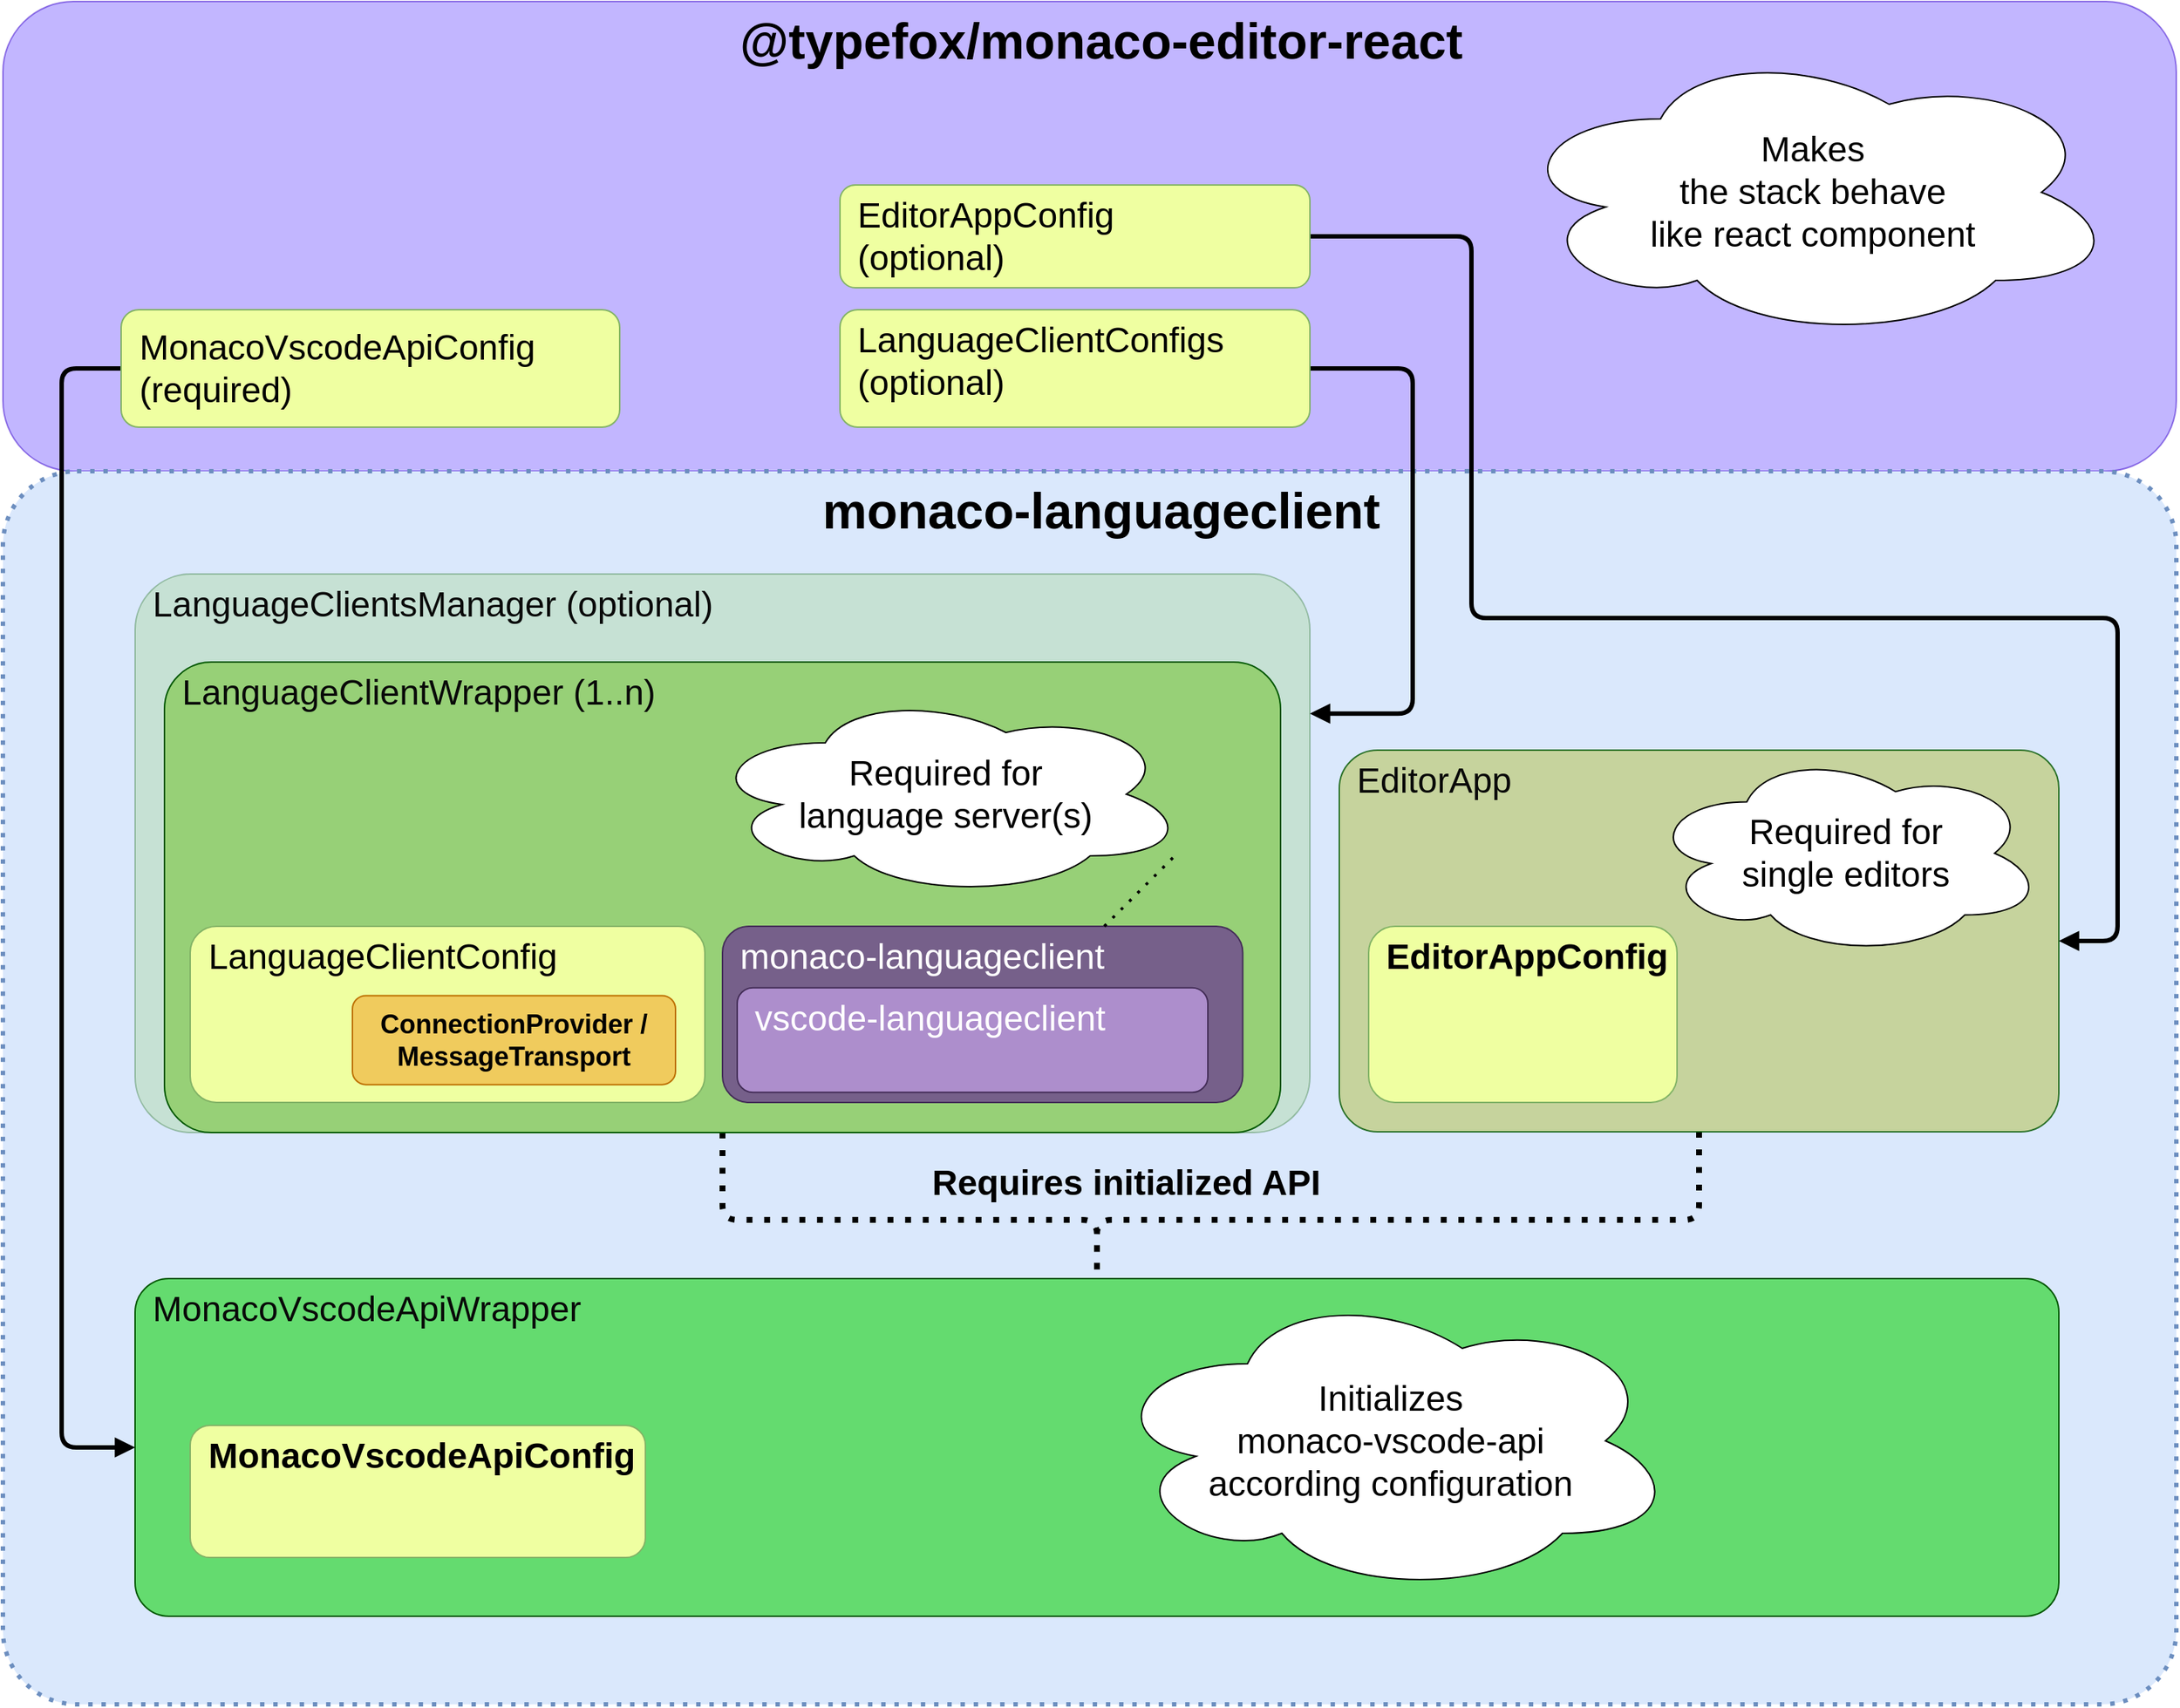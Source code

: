 <mxfile version="28.1.2">
  <diagram name="Page-1" id="97916047-d0de-89f5-080d-49f4d83e522f">
    <mxGraphModel dx="4126.5" dy="4427.5" grid="1" gridSize="10" guides="1" tooltips="1" connect="1" arrows="1" fold="1" page="1" pageScale="1.5" pageWidth="1169" pageHeight="827" background="none" math="0" shadow="0">
      <root>
        <mxCell id="0" />
        <mxCell id="1" parent="0" />
        <mxCell id="k4CSAVVTnt-oedxpcEqQ-97" value="&lt;font&gt;@typefox/monaco-editor-react&lt;/font&gt;" style="rounded=1;whiteSpace=wrap;html=1;fillColor=#866EFF;strokeColor=#3700CC;fontColor=light-dark(#000000, #121212);verticalAlign=top;opacity=50;movable=1;resizable=1;rotatable=1;deletable=1;editable=1;locked=0;connectable=1;fontStyle=1;fontSize=34;align=center;spacingLeft=16;" parent="1" vertex="1">
          <mxGeometry x="-80" y="-360" width="1480" height="320" as="geometry" />
        </mxCell>
        <mxCell id="_uGb1KgNCc7sdFown7Vx-18" value="&lt;font style=&quot;font-size: 24px;&quot;&gt;LanguageClientWrapper (1..n)&lt;/font&gt;" style="rounded=1;html=1;fillColor=light-dark(#97D077,#80CC80);strokeColor=#005700;fontColor=#ffffff;verticalAlign=top;arcSize=10;whiteSpace=wrap;align=left;spacingLeft=10;" parent="1" vertex="1">
          <mxGeometry x="20" y="80" width="780" height="330.5" as="geometry" />
        </mxCell>
        <mxCell id="k4CSAVVTnt-oedxpcEqQ-55" value="&lt;b&gt;&lt;font style=&quot;font-size: 34px;&quot;&gt;monaco-language&lt;span style=&quot;background-color: initial;&quot;&gt;client&lt;/span&gt;&lt;/font&gt;&lt;/b&gt;" style="rounded=1;whiteSpace=wrap;html=1;verticalAlign=top;fontSize=24;fillColor=#dae8fc;strokeColor=#6c8ebf;dashed=1;dashPattern=1 2;strokeWidth=3;arcSize=6;align=center;spacingLeft=16;" parent="1" vertex="1">
          <mxGeometry x="-80" y="-40" width="1480" height="840" as="geometry" />
        </mxCell>
        <mxCell id="_uGb1KgNCc7sdFown7Vx-17" value="&lt;font style=&quot;font-size: 24px;&quot;&gt;LanguageClientsManager (optional)&lt;/font&gt;" style="rounded=1;html=1;fillColor=light-dark(#97D077,#80CC80);strokeColor=#005700;fontColor=#090909;verticalAlign=top;arcSize=10;whiteSpace=wrap;align=left;spacingLeft=10;opacity=30;" parent="1" vertex="1">
          <mxGeometry x="10" y="30" width="800" height="380.5" as="geometry" />
        </mxCell>
        <mxCell id="_uGb1KgNCc7sdFown7Vx-46" style="edgeStyle=orthogonalEdgeStyle;rounded=1;orthogonalLoop=1;jettySize=auto;html=1;entryX=0.5;entryY=0;entryDx=0;entryDy=0;exitX=0.5;exitY=1;exitDx=0;exitDy=0;strokeWidth=4;dashed=1;dashPattern=1 2;endArrow=none;endFill=0;curved=0;" parent="1" source="_uGb1KgNCc7sdFown7Vx-14" target="k4CSAVVTnt-oedxpcEqQ-79" edge="1">
          <mxGeometry relative="1" as="geometry">
            <Array as="points">
              <mxPoint x="410" y="470" />
              <mxPoint x="665" y="470" />
            </Array>
          </mxGeometry>
        </mxCell>
        <mxCell id="_uGb1KgNCc7sdFown7Vx-14" value="&lt;font style=&quot;font-size: 24px;&quot;&gt;LanguageClientWrapper (1..n)&lt;/font&gt;" style="rounded=1;html=1;fillColor=light-dark(#97D077,#80CC80);strokeColor=#005700;fontColor=#090909;verticalAlign=top;arcSize=10;whiteSpace=wrap;align=left;spacingLeft=10;" parent="1" vertex="1">
          <mxGeometry x="30" y="90" width="760" height="320.5" as="geometry" />
        </mxCell>
        <mxCell id="k4CSAVVTnt-oedxpcEqQ-79" value="&lt;font style=&quot;font-size: 24px;&quot;&gt;MonacoVscodeApiWrapper&lt;/font&gt;" style="rounded=1;html=1;fillColor=#64DB6F;strokeColor=#005700;fontColor=#090909;verticalAlign=top;arcSize=10;whiteSpace=wrap;align=left;spacingLeft=10;" parent="1" vertex="1">
          <mxGeometry x="10" y="510" width="1310" height="230" as="geometry" />
        </mxCell>
        <mxCell id="k4CSAVVTnt-oedxpcEqQ-89" value="&lt;font&gt;&lt;b&gt;MonacoVscodeApiConfig&lt;/b&gt;&lt;/font&gt;" style="rounded=1;whiteSpace=wrap;html=1;fillColor=#EFFFA1;strokeColor=#82b366;fontSize=24;verticalAlign=top;align=left;spacingLeft=10;" parent="1" vertex="1">
          <mxGeometry x="47.5" y="610" width="310" height="90" as="geometry" />
        </mxCell>
        <mxCell id="_uGb1KgNCc7sdFown7Vx-10" value="&lt;div&gt;Initializes&lt;/div&gt;&lt;div&gt;monaco-vscode-api&lt;/div&gt;&lt;div&gt;according configuration&lt;/div&gt;" style="ellipse;shape=cloud;whiteSpace=wrap;html=1;fontSize=24;" parent="1" vertex="1">
          <mxGeometry x="670" y="515.5" width="390" height="210" as="geometry" />
        </mxCell>
        <mxCell id="_uGb1KgNCc7sdFown7Vx-44" style="edgeStyle=orthogonalEdgeStyle;rounded=1;orthogonalLoop=1;jettySize=auto;html=1;exitX=0.5;exitY=1;exitDx=0;exitDy=0;strokeWidth=4;dashed=1;dashPattern=1 2;entryX=0.5;entryY=0;entryDx=0;entryDy=0;endArrow=none;endFill=0;curved=0;" parent="1" source="_uGb1KgNCc7sdFown7Vx-43" target="k4CSAVVTnt-oedxpcEqQ-79" edge="1">
          <mxGeometry relative="1" as="geometry">
            <Array as="points">
              <mxPoint x="1075" y="470" />
              <mxPoint x="665" y="470" />
            </Array>
            <mxPoint x="1340" y="660" as="targetPoint" />
          </mxGeometry>
        </mxCell>
        <mxCell id="_uGb1KgNCc7sdFown7Vx-43" value="&lt;font style=&quot;font-size: 24px;&quot;&gt;EditorApp&lt;/font&gt;" style="rounded=1;html=1;fillColor=#C2CF86;strokeColor=#005700;fontColor=#090909;verticalAlign=top;arcSize=10;whiteSpace=wrap;align=left;spacingLeft=10;opacity=80;" parent="1" vertex="1">
          <mxGeometry x="830" y="150" width="490" height="260" as="geometry" />
        </mxCell>
        <mxCell id="_uGb1KgNCc7sdFown7Vx-49" value="Required&amp;nbsp;&lt;span style=&quot;background-color: transparent; color: light-dark(rgb(0, 0, 0), rgb(255, 255, 255));&quot;&gt;for&lt;/span&gt;&lt;div&gt;single editors&lt;/div&gt;" style="ellipse;shape=cloud;whiteSpace=wrap;html=1;fontSize=24;" parent="1" vertex="1">
          <mxGeometry x="1040" y="150.25" width="270" height="140" as="geometry" />
        </mxCell>
        <mxCell id="_uGb1KgNCc7sdFown7Vx-50" value="&lt;b&gt;EditorAppConfig&lt;/b&gt;" style="rounded=1;whiteSpace=wrap;html=1;fillColor=#EFFFA1;strokeColor=#82b366;fontSize=24;align=left;verticalAlign=top;spacingLeft=10;" parent="1" vertex="1">
          <mxGeometry x="850" y="270" width="210" height="120" as="geometry" />
        </mxCell>
        <mxCell id="Q1zuOhS-M8KEH4ONO73u-8" value="Required&amp;nbsp;&lt;span style=&quot;background-color: transparent; color: light-dark(rgb(0, 0, 0), rgb(255, 255, 255));&quot;&gt;for&lt;/span&gt;&lt;div&gt;language s&lt;span style=&quot;background-color: transparent; color: light-dark(rgb(0, 0, 0), rgb(255, 255, 255));&quot;&gt;erver(s)&lt;/span&gt;&lt;/div&gt;" style="ellipse;shape=cloud;whiteSpace=wrap;html=1;fontSize=24;" parent="1" vertex="1">
          <mxGeometry x="398" y="110" width="328" height="140" as="geometry" />
        </mxCell>
        <mxCell id="Q1zuOhS-M8KEH4ONO73u-9" value="monaco-languageclient" style="rounded=1;whiteSpace=wrap;html=1;verticalAlign=top;fontSize=24;fillColor=#76608a;strokeColor=#432D57;fontColor=#ffffff;align=left;spacingLeft=10;" parent="1" vertex="1">
          <mxGeometry x="410" y="270" width="354.25" height="120" as="geometry" />
        </mxCell>
        <mxCell id="Q1zuOhS-M8KEH4ONO73u-10" value="vscode-languageclient" style="rounded=1;whiteSpace=wrap;html=1;verticalAlign=top;fontSize=24;fillColor=#AD8ECC;strokeColor=#432D57;fontColor=#ffffff;align=left;spacingLeft=10;" parent="1" vertex="1">
          <mxGeometry x="420" y="311.88" width="320.5" height="71.25" as="geometry" />
        </mxCell>
        <mxCell id="7y8CWc6Fthe4Xidu5eib-6" style="edgeStyle=orthogonalEdgeStyle;rounded=1;orthogonalLoop=1;jettySize=auto;html=1;entryX=1;entryY=0.5;entryDx=0;entryDy=0;strokeWidth=3;endArrow=block;endFill=1;curved=0;" edge="1" parent="1" source="Q1zuOhS-M8KEH4ONO73u-1" target="_uGb1KgNCc7sdFown7Vx-43">
          <mxGeometry relative="1" as="geometry">
            <Array as="points">
              <mxPoint x="920" y="-200" />
              <mxPoint x="920" y="60" />
              <mxPoint x="1360" y="60" />
              <mxPoint x="1360" y="280" />
            </Array>
          </mxGeometry>
        </mxCell>
        <mxCell id="Q1zuOhS-M8KEH4ONO73u-1" value="EditorAppConfig&lt;div&gt;(optional)&lt;/div&gt;" style="rounded=1;whiteSpace=wrap;html=1;fillColor=#EFFFA1;strokeColor=#82b366;fontSize=24;align=left;verticalAlign=middle;spacingLeft=10;" parent="1" vertex="1">
          <mxGeometry x="490" y="-235" width="320" height="70" as="geometry" />
        </mxCell>
        <mxCell id="7y8CWc6Fthe4Xidu5eib-3" style="edgeStyle=orthogonalEdgeStyle;rounded=1;orthogonalLoop=1;jettySize=auto;html=1;entryX=0;entryY=0.5;entryDx=0;entryDy=0;strokeWidth=3;endArrow=block;endFill=1;exitX=0;exitY=0.5;exitDx=0;exitDy=0;curved=0;" edge="1" parent="1" source="Q1zuOhS-M8KEH4ONO73u-19" target="k4CSAVVTnt-oedxpcEqQ-79">
          <mxGeometry relative="1" as="geometry">
            <Array as="points">
              <mxPoint x="-40" y="-110" />
              <mxPoint x="-40" y="625" />
            </Array>
          </mxGeometry>
        </mxCell>
        <mxCell id="Q1zuOhS-M8KEH4ONO73u-19" value="&lt;font&gt;MonacoVscodeApiConfig&lt;/font&gt;&lt;div&gt;&lt;font&gt;(required)&lt;/font&gt;&lt;/div&gt;" style="rounded=1;whiteSpace=wrap;html=1;fillColor=#EFFFA1;strokeColor=#82b366;fontSize=24;verticalAlign=middle;align=left;spacingLeft=10;" parent="1" vertex="1">
          <mxGeometry x="0.5" y="-150" width="339.5" height="80" as="geometry" />
        </mxCell>
        <mxCell id="Q1zuOhS-M8KEH4ONO73u-25" value="&lt;span style=&quot;text-wrap-mode: nowrap;&quot;&gt;Makes&lt;/span&gt;&lt;div&gt;&lt;span style=&quot;text-wrap-mode: nowrap;&quot;&gt;the stack behave&lt;/span&gt;&lt;/div&gt;&lt;div&gt;&lt;span style=&quot;text-wrap-mode: nowrap;&quot;&gt;like react&amp;nbsp;&lt;/span&gt;&lt;span style=&quot;text-wrap-mode: nowrap; background-color: transparent; color: light-dark(rgb(0, 0, 0), rgb(255, 255, 255));&quot;&gt;component&lt;/span&gt;&lt;/div&gt;" style="ellipse;shape=cloud;whiteSpace=wrap;html=1;fontSize=24;" parent="1" vertex="1">
          <mxGeometry x="945" y="-330" width="415" height="200" as="geometry" />
        </mxCell>
        <mxCell id="_uGb1KgNCc7sdFown7Vx-16" value="&lt;font&gt;LanguageClientConfig&lt;/font&gt;" style="rounded=1;whiteSpace=wrap;html=1;fillColor=#EFFFA1;strokeColor=#82b366;fontSize=24;align=left;verticalAlign=top;spacingLeft=10;" parent="1" vertex="1">
          <mxGeometry x="47.5" y="270" width="350.5" height="120" as="geometry" />
        </mxCell>
        <mxCell id="lx0kfDIMt9VH3zf3OL-N-7" value="&lt;div style=&quot;color: rgb(0, 0, 0); font-size: 18px;&quot;&gt;&lt;b&gt;Connection&lt;span style=&quot;background-color: initial;&quot;&gt;Provider&amp;nbsp;&lt;/span&gt;&lt;span style=&quot;background-color: transparent;&quot;&gt;/&lt;/span&gt;&lt;/b&gt;&lt;/div&gt;&lt;div style=&quot;color: rgb(0, 0, 0); font-size: 18px;&quot;&gt;&lt;b&gt;&lt;span style=&quot;background-color: transparent;&quot;&gt;Message&lt;/span&gt;&lt;span style=&quot;background-color: initial;&quot;&gt;Transport&lt;/span&gt;&lt;/b&gt;&lt;/div&gt;" style="rounded=1;whiteSpace=wrap;html=1;fillColor=#F0CB5D;fontColor=#000000;strokeColor=#BD7000;fontSize=18;" parent="1" vertex="1">
          <mxGeometry x="158" y="317.19" width="220" height="60.63" as="geometry" />
        </mxCell>
        <mxCell id="7y8CWc6Fthe4Xidu5eib-4" style="edgeStyle=orthogonalEdgeStyle;rounded=1;orthogonalLoop=1;jettySize=auto;html=1;entryX=1;entryY=0.25;entryDx=0;entryDy=0;endArrow=block;endFill=1;strokeWidth=3;exitX=1;exitY=0.5;exitDx=0;exitDy=0;curved=0;" edge="1" parent="1" source="Q1zuOhS-M8KEH4ONO73u-17" target="_uGb1KgNCc7sdFown7Vx-17">
          <mxGeometry relative="1" as="geometry">
            <Array as="points">
              <mxPoint x="880" y="-110" />
              <mxPoint x="880" y="125" />
            </Array>
          </mxGeometry>
        </mxCell>
        <mxCell id="Q1zuOhS-M8KEH4ONO73u-17" value="&lt;font&gt;LanguageClientConfigs&lt;/font&gt;&lt;div&gt;&lt;font&gt;(optional)&lt;/font&gt;&lt;/div&gt;" style="rounded=1;whiteSpace=wrap;html=1;fillColor=#EFFFA1;strokeColor=#82b366;fontSize=24;align=left;verticalAlign=top;spacingLeft=10;" parent="1" vertex="1">
          <mxGeometry x="490" y="-150" width="320" height="80" as="geometry" />
        </mxCell>
        <mxCell id="7y8CWc6Fthe4Xidu5eib-1" value="&lt;font style=&quot;font-size: 24px;&quot;&gt;&lt;b style=&quot;&quot;&gt;Requires initialized API&lt;/b&gt;&lt;/font&gt;" style="text;html=1;align=center;verticalAlign=middle;whiteSpace=wrap;rounded=0;" vertex="1" parent="1">
          <mxGeometry x="550" y="430" width="270" height="30" as="geometry" />
        </mxCell>
        <mxCell id="7y8CWc6Fthe4Xidu5eib-2" value="" style="endArrow=none;dashed=1;html=1;dashPattern=1 3;strokeWidth=2;rounded=0;" edge="1" parent="1">
          <mxGeometry width="50" height="50" relative="1" as="geometry">
            <mxPoint x="670" y="270" as="sourcePoint" />
            <mxPoint x="720" y="220" as="targetPoint" />
          </mxGeometry>
        </mxCell>
      </root>
    </mxGraphModel>
  </diagram>
</mxfile>

